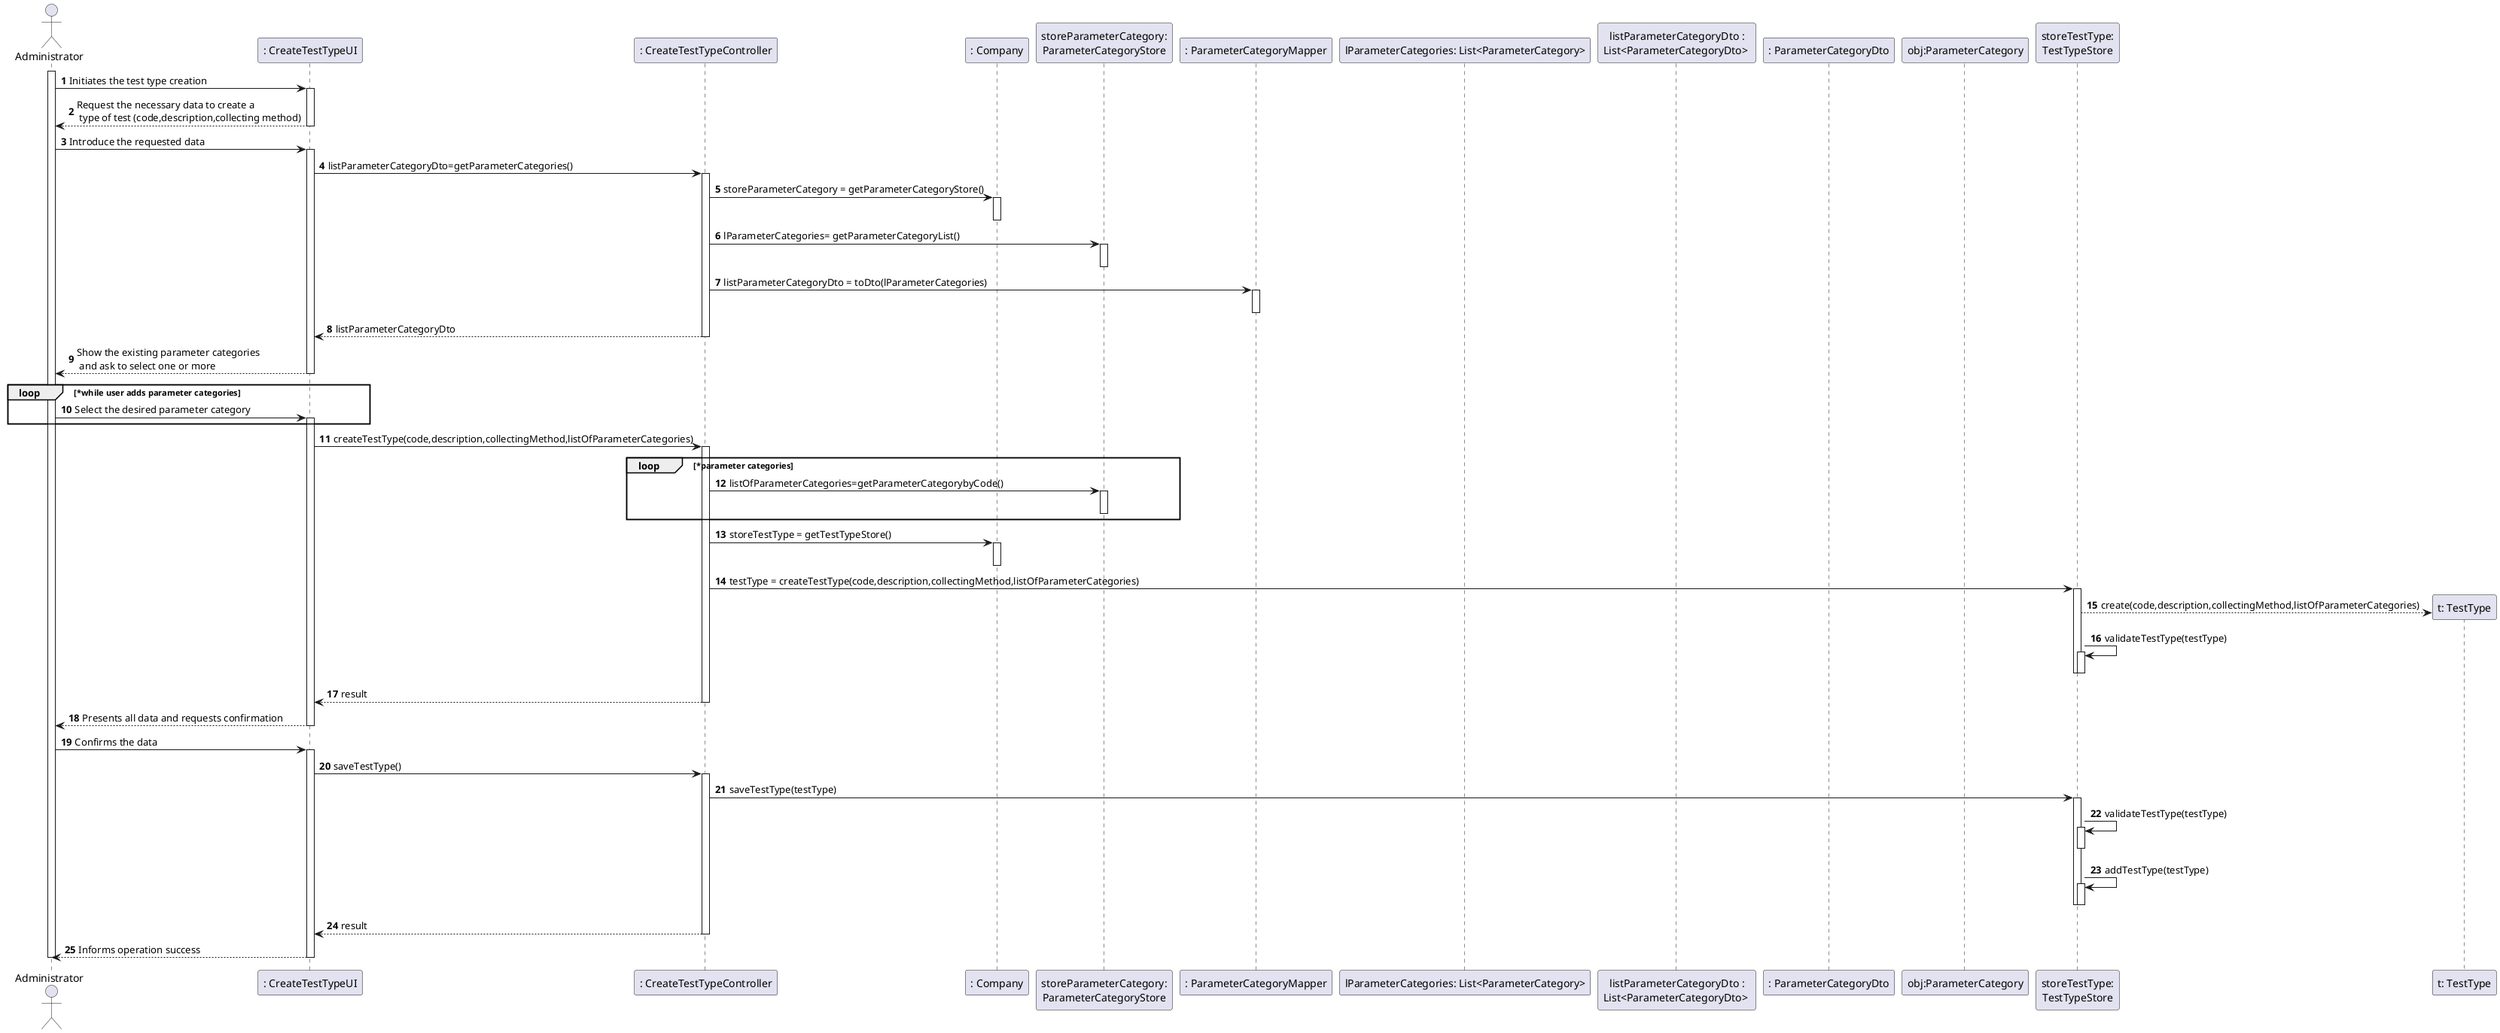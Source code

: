 @startuml
autonumber
'hide footbox
actor "Administrator" as Adm

participant ": CreateTestTypeUI" as UI
participant ": CreateTestTypeController" as CTRL
participant ": Company" as Comp
participant "storeParameterCategory:\nParameterCategoryStore" as PCS
participant ": ParameterCategoryMapper" as MAPPER
participant "lParameterCategories: List<ParameterCategory>" as LPC
participant "listParameterCategoryDto :\nList<ParameterCategoryDto> " as LPCDto
participant ": ParameterCategoryDto" as PCDto
participant "obj:ParameterCategory" as PC
participant "storeTestType:\nTestTypeStore" as str
participant "t: TestType" as TT

activate Adm
Adm -> UI : Initiates the test type creation
activate UI
UI --> Adm : Request the necessary data to create a\n type of test (code,description,collecting method)
deactivate UI

Adm -> UI : Introduce the requested data
activate UI
UI -> CTRL : listParameterCategoryDto=getParameterCategories()
activate CTRL
CTRL -> Comp : storeParameterCategory = getParameterCategoryStore()
activate Comp
deactivate Comp
CTRL -> PCS : lParameterCategories= getParameterCategoryList()
activate PCS
deactivate PCS
CTRL -> MAPPER : listParameterCategoryDto = toDto(lParameterCategories)
activate MAPPER

deactivate MAPPER
CTRL --> UI : listParameterCategoryDto
deactivate CTRL
UI --> Adm : Show the existing parameter categories\n and ask to select one or more
deactivate UI

loop *while user adds parameter categories
 Adm -> UI : Select the desired parameter category
 activate UI
end
UI -> CTRL : createTestType(code,description,collectingMethod,listOfParameterCategories)
activate CTRL

loop *parameter categories
CTRL -> PCS : listOfParameterCategories=getParameterCategorybyCode()
activate PCS
deactivate PCS
end
CTRL -> Comp : storeTestType = getTestTypeStore()
activate Comp
deactivate Comp
CTRL -> str : testType = createTestType(code,description,collectingMethod,listOfParameterCategories)
activate str
str --> TT** : create(code,description,collectingMethod,listOfParameterCategories)
str-> str : validateTestType(testType)
activate str
deactivate str
deactivate str
CTRL --> UI: result
deactivate CTRL
UI --> Adm : Presents all data and requests confirmation
deactivate UI
Adm -> UI: Confirms the data
activate UI
UI -> CTRL: saveTestType()
activate CTRL
CTRL -> str : saveTestType(testType)
activate str
str -> str : validateTestType(testType)
activate str
deactivate str
str ->str : addTestType(testType)
activate str
deactivate str
deactivate str
CTRL --> UI: result
deactivate CTRL
UI --> Adm : Informs operation success
deactivate UI

deactivate Adm




@enduml